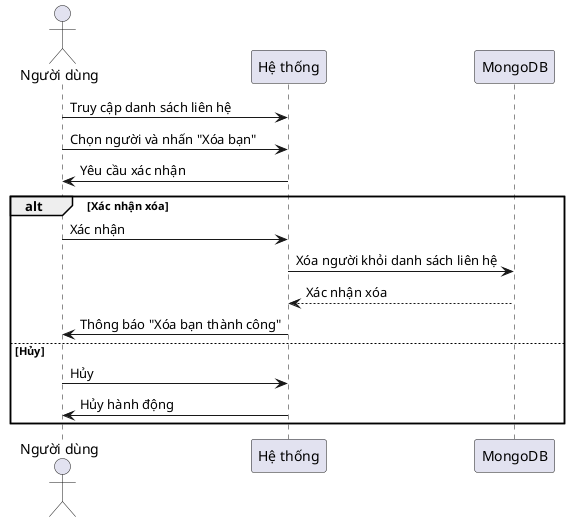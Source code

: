 @startuml
actor "Người dùng" as User
participant "Hệ thống" as System
participant "MongoDB" as DB

User -> System: Truy cập danh sách liên hệ
User -> System: Chọn người và nhấn "Xóa bạn"
System -> User: Yêu cầu xác nhận

alt Xác nhận xóa
    User -> System: Xác nhận
    System -> DB: Xóa người khỏi danh sách liên hệ
    DB --> System: Xác nhận xóa
    System -> User: Thông báo "Xóa bạn thành công"
else Hủy
    User -> System: Hủy
    System -> User: Hủy hành động
end alt

@enduml